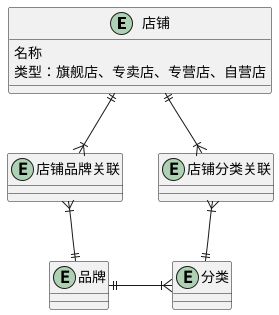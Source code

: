 @startuml 店铺UML

entity 店铺 {
    名称
    类型：旗舰店、专卖店、专营店、自营店
}
entity 品牌 {

}
entity 店铺品牌关联 {

}
entity 分类 {

}
entity 店铺分类关联 {

}

品牌 ||-|{ 分类
店铺 ||--|{ 店铺品牌关联
店铺品牌关联 }|--|| 品牌
店铺 ||--|{ 店铺分类关联
店铺分类关联 }|--|| 分类

@enduml